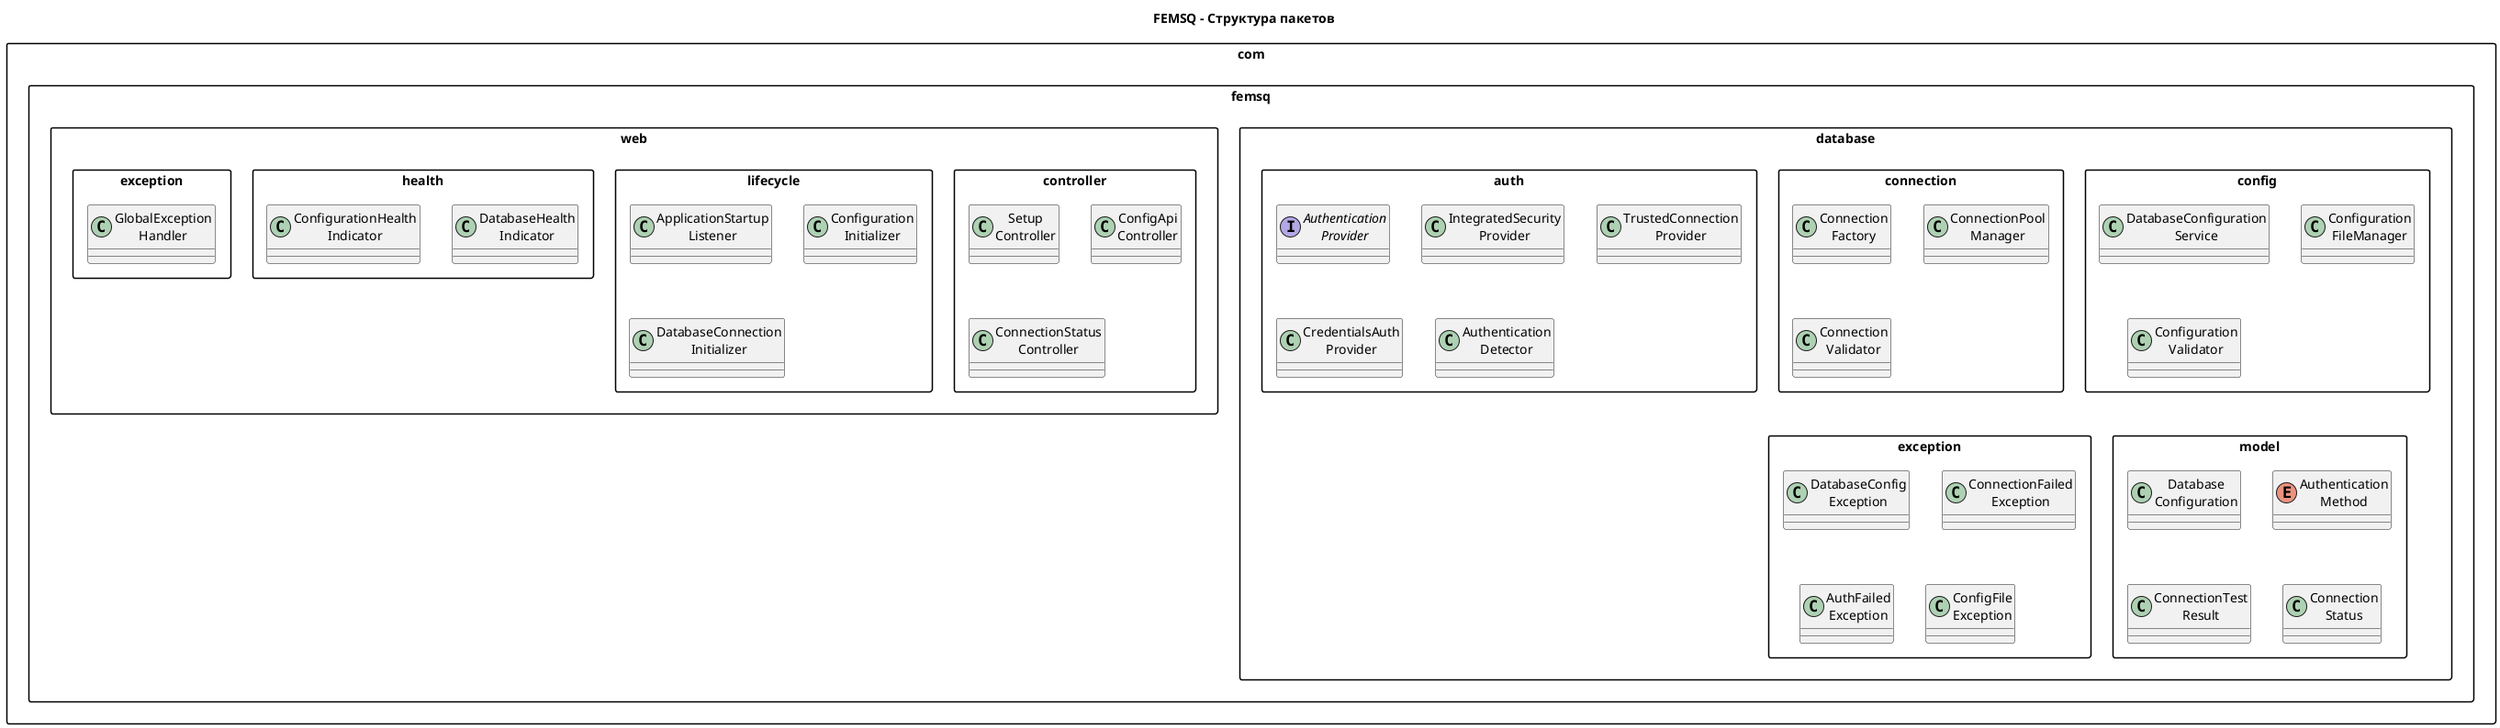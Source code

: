 @startuml Package Structure

title FEMSQ - Структура пакетов

skinparam packageStyle rectangle
skinparam classStyle rectangle
skinparam classAttributeIconSize 0

package "com.femsq" {
  
  package "database" {
    package "config" {
      class "DatabaseConfiguration\nService" as DBCfgSvc
      class "Configuration\nFileManager" as CfgFileMgr
      class "Configuration\nValidator" as CfgValidator
    }
    
    package "connection" {
      class "Connection\nFactory" as ConnFactory
      class "ConnectionPool\nManager" as ConnPoolMgr
      class "Connection\nValidator" as ConnValidator
    }
    
    package "auth" {
      interface "Authentication\nProvider" as AuthProv
      class "IntegratedSecurity\nProvider" as IntSecProv
      class "TrustedConnection\nProvider" as TrustConnProv
      class "CredentialsAuth\nProvider" as CredAuthProv
      class "Authentication\nDetector" as AuthDetector
    }
    
    package "model" {
      class "Database\nConfiguration" as DBCfg
      enum "Authentication\nMethod" as AuthMethod
      class "ConnectionTest\nResult" as ConnTestRes
      class "Connection\nStatus" as ConnStatus
    }
    
    package "exception" {
      class "DatabaseConfig\nException" as DBCfgEx
      class "ConnectionFailed\nException" as ConnFailedEx
      class "AuthFailed\nException" as AuthFailedEx
      class "ConfigFile\nException" as CfgFileEx
    }
  }
  
  package "web" {
    package "controller" {
      class "Setup\nController" as SetupCtrl
      class "ConfigApi\nController" as CfgApiCtrl
      class "ConnectionStatus\nController" as ConnStatusCtrl
    }
    
    package "lifecycle" {
      class "ApplicationStartup\nListener" as AppStartupLsnr
      class "Configuration\nInitializer" as CfgInitializer
      class "DatabaseConnection\nInitializer" as DBCnnInitializer
    }
    
    package "health" {
      class "DatabaseHealth\nIndicator" as DBHealthInd
      class "ConfigurationHealth\nIndicator" as CfgHealthInd
    }
    
    package "exception" {
      class "GlobalException\nHandler" as GlobalExHndlr
    }
  }
}

@enduml
